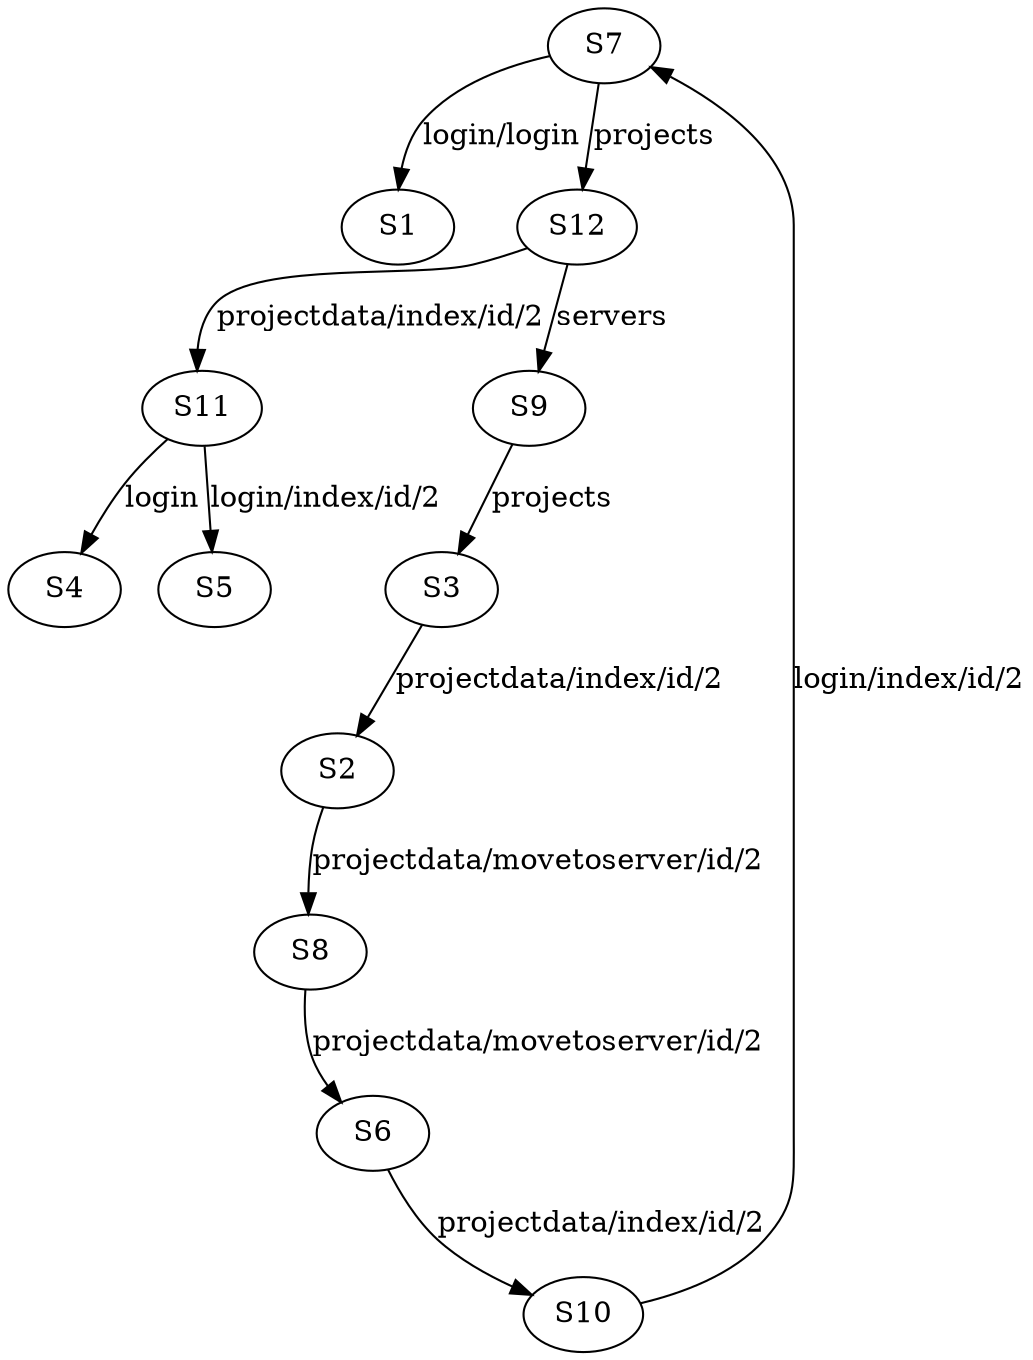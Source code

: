 digraph fsm {
S7 -> S1 [label="login/login"];
S7 -> S12 [label="projects"];
S12 -> S11 [label="projectdata/index/id/2"];
S12 -> S9 [label="servers"];
S11 -> S4 [label="login"];
S11 -> S5 [label="login/index/id/2"];
S9 -> S3 [label="projects"];
S3 -> S2 [label="projectdata/index/id/2"];
S2 -> S8 [label="projectdata/movetoserver/id/2"];
S8 -> S6 [label="projectdata/movetoserver/id/2"];
S6 -> S10 [label="projectdata/index/id/2"];
S10 -> S7 [label="login/index/id/2"];
}
